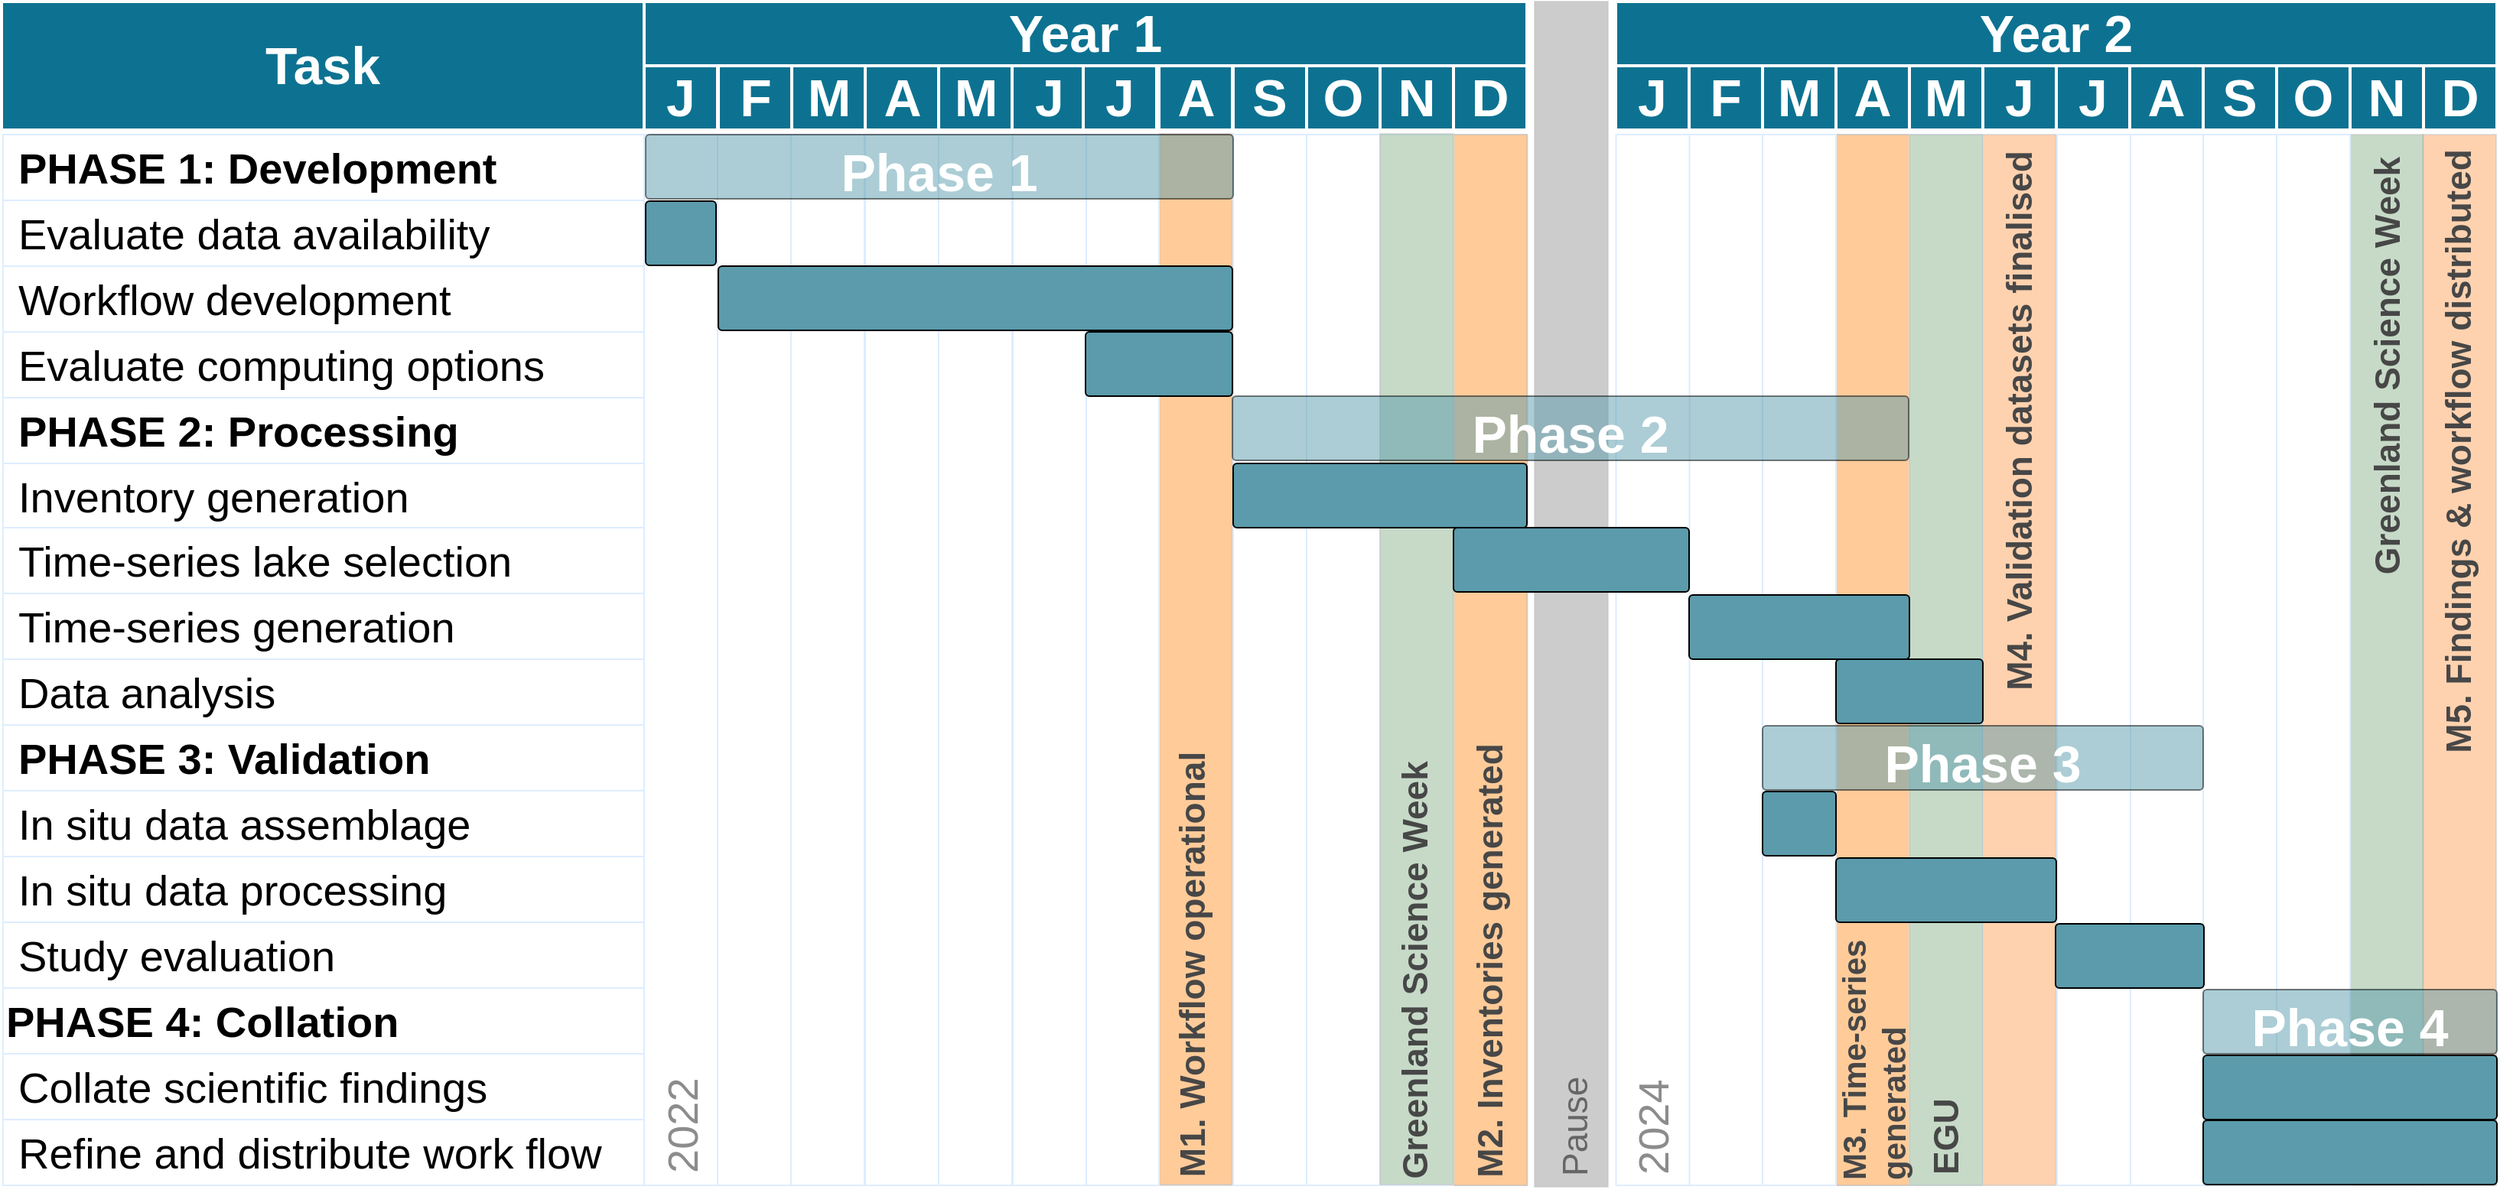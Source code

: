 <mxfile version="24.3.1" type="device">
  <diagram name="Page-1" id="8378b5f6-a2b2-b727-a746-972ab9d02e00">
    <mxGraphModel dx="2049" dy="1133" grid="1" gridSize="10" guides="1" tooltips="1" connect="0" arrows="1" fold="1" page="1" pageScale="1.5" pageWidth="1169" pageHeight="827" background="#ffffff" math="0" shadow="0">
      <root>
        <mxCell id="0" />
        <mxCell id="1" parent="0" />
        <mxCell id="5RoYwIT_8emyWj2siAY9-194" value="" style="strokeColor=#DEEDFF;fontSize=12;" parent="1" vertex="1">
          <mxGeometry x="571.5" y="207" width="48" height="687" as="geometry" />
        </mxCell>
        <mxCell id="GNEajvTOq9bi7MYiRDpv-379" value="" style="strokeColor=#C4C4C4;fontSize=13;opacity=50;fillColor=#FFE5A8;" parent="1" vertex="1">
          <mxGeometry x="763.5" y="207" width="48" height="687" as="geometry" />
        </mxCell>
        <mxCell id="_cVDmgIVHquPJ3H_KlW8-209" value="" style="strokeColor=#C4C4C4;fontSize=13;opacity=50;fillColor=#FFA561;" parent="1" vertex="1">
          <mxGeometry x="763.75" y="206.5" width="48" height="687" as="geometry" />
        </mxCell>
        <mxCell id="GXYKy_-wj0Ub3QC3Izqn-225" value="" style="strokeColor=#DEEDFF;fontSize=12;" parent="1" vertex="1">
          <mxGeometry x="1398.5" y="207" width="48" height="687" as="geometry" />
        </mxCell>
        <mxCell id="_cVDmgIVHquPJ3H_KlW8-205" value="" style="strokeColor=#C4C4C4;fontSize=13;opacity=50;fillColor=#FFA561;" parent="1" vertex="1">
          <mxGeometry x="1302" y="207" width="48" height="687" as="geometry" />
        </mxCell>
        <mxCell id="_cVDmgIVHquPJ3H_KlW8-204" value="" style="strokeColor=#C4C4C4;fontSize=13;opacity=50;fillColor=#FFE5A8;" parent="1" vertex="1">
          <mxGeometry x="1206" y="207" width="48" height="687" as="geometry" />
        </mxCell>
        <mxCell id="_cVDmgIVHquPJ3H_KlW8-203" value="" style="strokeColor=#C4C4C4;fontSize=13;opacity=50;fillColor=#FFA561;" parent="1" vertex="1">
          <mxGeometry x="1589.5" y="207" width="48" height="687" as="geometry" />
        </mxCell>
        <mxCell id="GXYKy_-wj0Ub3QC3Izqn-219" value="" style="strokeColor=#C4C4C4;fontSize=13;opacity=50;fillColor=#FFE5A8;" parent="1" vertex="1">
          <mxGeometry x="956" y="207" width="48" height="687" as="geometry" />
        </mxCell>
        <mxCell id="GXYKy_-wj0Ub3QC3Izqn-230" value="" style="strokeColor=#C4C4C4;fontSize=13;opacity=50;fillColor=#8DB590;" parent="1" vertex="1">
          <mxGeometry x="1542" y="207" width="48" height="687" as="geometry" />
        </mxCell>
        <mxCell id="_cVDmgIVHquPJ3H_KlW8-211" value="" style="strokeColor=#C4C4C4;fontSize=13;opacity=50;fillColor=#FFA561;" parent="1" vertex="1">
          <mxGeometry x="1206" y="207" width="48" height="687" as="geometry" />
        </mxCell>
        <mxCell id="_cVDmgIVHquPJ3H_KlW8-210" value="" style="strokeColor=#C4C4C4;fontSize=13;opacity=50;fillColor=#FFA561;" parent="1" vertex="1">
          <mxGeometry x="956.25" y="207" width="48" height="687" as="geometry" />
        </mxCell>
        <mxCell id="GXYKy_-wj0Ub3QC3Izqn-242" value="" style="strokeColor=#DEEDFF;fontSize=12;" parent="1" vertex="1">
          <mxGeometry x="860" y="207" width="48" height="687" as="geometry" />
        </mxCell>
        <mxCell id="GXYKy_-wj0Ub3QC3Izqn-220" value="" style="strokeColor=#DEEDFF;fontSize=12;" parent="1" vertex="1">
          <mxGeometry x="1110" y="207" width="48" height="687" as="geometry" />
        </mxCell>
        <mxCell id="GXYKy_-wj0Ub3QC3Izqn-221" value="" style="strokeColor=#DEEDFF;fontSize=12;" parent="1" vertex="1">
          <mxGeometry x="1158" y="207" width="48" height="687" as="geometry" />
        </mxCell>
        <mxCell id="GXYKy_-wj0Ub3QC3Izqn-223" value="" style="strokeColor=#DEEDFF;fontSize=12;" parent="1" vertex="1">
          <mxGeometry x="1254" y="207" width="48" height="687" as="geometry" />
        </mxCell>
        <mxCell id="GXYKy_-wj0Ub3QC3Izqn-226" value="" style="strokeColor=#DEEDFF;fontSize=12;" parent="1" vertex="1">
          <mxGeometry x="1446" y="207" width="48" height="687" as="geometry" />
        </mxCell>
        <mxCell id="GXYKy_-wj0Ub3QC3Izqn-227" value="" style="strokeColor=#DEEDFF;fontSize=12;" parent="1" vertex="1">
          <mxGeometry x="1494" y="207" width="48" height="687" as="geometry" />
        </mxCell>
        <mxCell id="64" value="PHASE 1: Development" style="align=left;strokeColor=#DEEDFF;fillColor=#ffffff;fontSize=28;fontStyle=1;whiteSpace=wrap;spacingLeft=8;" parent="1" vertex="1">
          <mxGeometry x="8" y="207" width="419" height="43" as="geometry" />
        </mxCell>
        <mxCell id="75" value="Workflow development" style="align=left;strokeColor=#DEEDFF;fontSize=28;fontStyle=0;whiteSpace=wrap;spacingLeft=8;" parent="1" vertex="1">
          <mxGeometry x="8" y="293" width="419" height="43" as="geometry" />
        </mxCell>
        <mxCell id="80" value="Evaluate computing options" style="align=left;strokeColor=#DEEDFF;fontSize=28;fontStyle=0;whiteSpace=wrap;spacingLeft=8;" parent="1" vertex="1">
          <mxGeometry x="8" y="336" width="419" height="43" as="geometry" />
        </mxCell>
        <mxCell id="90" value="PHASE 2: Processing" style="align=left;strokeColor=#DEEDFF;fontSize=28;fontStyle=1;whiteSpace=wrap;spacingLeft=8;" parent="1" vertex="1">
          <mxGeometry x="8" y="379" width="419" height="43" as="geometry" />
        </mxCell>
        <mxCell id="95" value="Inventory generation" style="align=left;strokeColor=#DEEDFF;fontSize=28;fontStyle=0;whiteSpace=wrap;spacingLeft=8;" parent="1" vertex="1">
          <mxGeometry x="8" y="422" width="419" height="43" as="geometry" />
        </mxCell>
        <mxCell id="100" value="Time-series lake selection" style="align=left;strokeColor=#DEEDFF;fontSize=28;fontStyle=0;whiteSpace=wrap;spacingLeft=8;" parent="1" vertex="1">
          <mxGeometry x="8" y="464" width="419" height="43" as="geometry" />
        </mxCell>
        <mxCell id="105" value="PHASE 3: Validation" style="align=left;strokeColor=#DEEDFF;fillColor=#ffffff;fontSize=28;fontStyle=1;whiteSpace=wrap;spacingLeft=8;" parent="1" vertex="1">
          <mxGeometry x="8" y="593" width="419" height="43" as="geometry" />
        </mxCell>
        <mxCell id="110" value="Time-series generation" style="align=left;strokeColor=#DEEDFF;fillColor=#ffffff;fontSize=28;fontStyle=0;whiteSpace=wrap;spacingLeft=8;" parent="1" vertex="1">
          <mxGeometry x="8" y="507" width="419" height="43" as="geometry" />
        </mxCell>
        <mxCell id="115" value="Data analysis" style="align=left;strokeColor=#DEEDFF;fontSize=28;fontStyle=0;whiteSpace=wrap;spacingLeft=8;" parent="1" vertex="1">
          <mxGeometry x="8" y="550" width="419" height="43" as="geometry" />
        </mxCell>
        <mxCell id="125" value="In situ data processing" style="align=left;strokeColor=#DEEDFF;fontSize=28;fontStyle=0;whiteSpace=wrap;spacingLeft=8;" parent="1" vertex="1">
          <mxGeometry x="8" y="679" width="419" height="43" as="geometry" />
        </mxCell>
        <mxCell id="130" value="PHASE 4: Collation" style="align=left;strokeColor=#DEEDFF;fontSize=28;fontStyle=1;whiteSpace=wrap;" parent="1" vertex="1">
          <mxGeometry x="8" y="765" width="419" height="43" as="geometry" />
        </mxCell>
        <mxCell id="135" value="Refine and distribute work flow" style="align=left;strokeColor=#DEEDFF;fillColor=#FFFFFF;fontSize=28;fontStyle=0;whiteSpace=wrap;spacingLeft=8;" parent="1" vertex="1">
          <mxGeometry x="8" y="851" width="419" height="43" as="geometry" />
        </mxCell>
        <mxCell id="140" value="Collate scientific findings" style="align=left;strokeColor=#DEEDFF;fillColor=#ffffff;fontSize=28;fontStyle=0;whiteSpace=wrap;spacingLeft=8;" parent="1" vertex="1">
          <mxGeometry x="8" y="808" width="419" height="43" as="geometry" />
        </mxCell>
        <mxCell id="194" value="" style="strokeColor=#DEEDFF;fontSize=12;" parent="1" vertex="1">
          <mxGeometry x="475" y="207" width="48" height="687" as="geometry" />
        </mxCell>
        <mxCell id="2" value="Task" style="strokeColor=#FFFFFF;strokeWidth=2;fontColor=#FFFFFF;fontStyle=1;fontSize=34;verticalAlign=middle;whiteSpace=wrap;fillColor=#0D7291;" parent="1" vertex="1">
          <mxGeometry x="7" y="120" width="420" height="84" as="geometry" />
        </mxCell>
        <mxCell id="4" value="Year 1" style="strokeColor=#FFFFFF;strokeWidth=2;fontColor=#FFFFFF;fontStyle=1;fontSize=34;whiteSpace=wrap;fillColor=#0D7291;" parent="1" vertex="1">
          <mxGeometry x="427" y="120" width="577" height="42" as="geometry" />
        </mxCell>
        <mxCell id="2Dys2IjP-u4sy-rtMjik-370" value="J" style="strokeColor=#FFFFFF;strokeWidth=2;fontColor=#FFFFFF;fontStyle=1;fontSize=34;whiteSpace=wrap;fillColor=#0D7291;" parent="1" vertex="1">
          <mxGeometry x="427" y="162" width="48" height="42" as="geometry" />
        </mxCell>
        <mxCell id="bz6zpef0uDMJczt5oI5v-361" value="Evaluate data availability" style="align=left;strokeColor=#DEEDFF;fontSize=28;fontStyle=0;whiteSpace=wrap;spacingLeft=8;" parent="1" vertex="1">
          <mxGeometry x="8" y="250" width="419" height="43" as="geometry" />
        </mxCell>
        <mxCell id="GNEajvTOq9bi7MYiRDpv-356" value="" style="strokeColor=#DEEDFF;fontSize=12;" parent="1" vertex="1">
          <mxGeometry x="715.5" y="207" width="48" height="687" as="geometry" />
        </mxCell>
        <mxCell id="GNEajvTOq9bi7MYiRDpv-358" value="" style="strokeColor=#DEEDFF;fontSize=12;" parent="1" vertex="1">
          <mxGeometry x="619.5" y="207" width="48" height="687" as="geometry" />
        </mxCell>
        <mxCell id="GNEajvTOq9bi7MYiRDpv-359" value="" style="strokeColor=#DEEDFF;fontSize=12;" parent="1" vertex="1">
          <mxGeometry x="523" y="207" width="48" height="687" as="geometry" />
        </mxCell>
        <mxCell id="GNEajvTOq9bi7MYiRDpv-360" value="" style="strokeColor=#DEEDFF;fontSize=12;" parent="1" vertex="1">
          <mxGeometry x="668" y="207" width="48" height="687" as="geometry" />
        </mxCell>
        <mxCell id="GNEajvTOq9bi7MYiRDpv-362" value="" style="strokeColor=#DEEDFF;fontSize=12;" parent="1" vertex="1">
          <mxGeometry x="427" y="207" width="48" height="687" as="geometry" />
        </mxCell>
        <mxCell id="GNEajvTOq9bi7MYiRDpv-364" value="" style="strokeColor=#DEEDFF;fontSize=12;" parent="1" vertex="1">
          <mxGeometry x="908" y="207" width="48" height="687" as="geometry" />
        </mxCell>
        <mxCell id="GNEajvTOq9bi7MYiRDpv-365" value="" style="strokeColor=#DEEDFF;fontSize=12;" parent="1" vertex="1">
          <mxGeometry x="812" y="207" width="48" height="687" as="geometry" />
        </mxCell>
        <mxCell id="GNEajvTOq9bi7MYiRDpv-384" value="M2. Inventories generated" style="text;html=1;strokeColor=none;fillColor=none;align=center;verticalAlign=middle;whiteSpace=wrap;rounded=0;glass=0;comic=0;fontSize=23;horizontal=0;fontStyle=1;fontColor=#474747;" parent="1" vertex="1">
          <mxGeometry x="960" y="600" width="40" height="294" as="geometry" />
        </mxCell>
        <mxCell id="GNEajvTOq9bi7MYiRDpv-386" value="Greenland Science Week" style="text;html=1;strokeColor=none;fillColor=none;align=center;verticalAlign=middle;whiteSpace=wrap;rounded=0;glass=0;comic=0;fontSize=23;horizontal=0;fontStyle=1;fontColor=#474747;" parent="1" vertex="1">
          <mxGeometry x="1546" y="207" width="40" height="303" as="geometry" />
        </mxCell>
        <mxCell id="GNEajvTOq9bi7MYiRDpv-389" value="Phase 1" style="shape=mxgraph.flowchart.process;strokeColor=#000000;strokeWidth=1;fontSize=34;fontColor=#ffffff;fontStyle=1;opacity=50;fillColor=#5B9BAB;" parent="1" vertex="1">
          <mxGeometry x="428" y="207" width="384" height="42" as="geometry" />
        </mxCell>
        <mxCell id="GNEajvTOq9bi7MYiRDpv-390" value="" style="shape=mxgraph.flowchart.process;strokeColor=#000000;strokeWidth=1;gradientColor=none;fillColor=#5B9BAB;" parent="1" vertex="1">
          <mxGeometry x="428" y="250.5" width="46" height="42" as="geometry" />
        </mxCell>
        <mxCell id="GNEajvTOq9bi7MYiRDpv-391" value="" style="shape=mxgraph.flowchart.process;strokeColor=#000000;strokeWidth=1;gradientColor=none;fillColor=#5B9BAB;" parent="1" vertex="1">
          <mxGeometry x="475.5" y="293" width="336" height="42" as="geometry" />
        </mxCell>
        <mxCell id="GNEajvTOq9bi7MYiRDpv-392" value="" style="shape=mxgraph.flowchart.process;strokeColor=#000000;strokeWidth=1;gradientColor=none;fillColor=#5B9BAB;" parent="1" vertex="1">
          <mxGeometry x="715.5" y="336" width="96" height="42" as="geometry" />
        </mxCell>
        <mxCell id="GNEajvTOq9bi7MYiRDpv-399" value="" style="shape=mxgraph.flowchart.process;strokeColor=#000000;strokeWidth=1;gradientColor=none;fillColor=#5B9BAB;" parent="1" vertex="1">
          <mxGeometry x="1158" y="636.5" width="48" height="42" as="geometry" />
        </mxCell>
        <mxCell id="GNEajvTOq9bi7MYiRDpv-405" value="" style="shape=mxgraph.flowchart.process;strokeColor=#000000;strokeWidth=1;gradientColor=none;fillColor=#5B9BAB;" parent="1" vertex="1">
          <mxGeometry x="1446" y="809" width="192" height="42" as="geometry" />
        </mxCell>
        <mxCell id="GNEajvTOq9bi7MYiRDpv-406" value="" style="shape=mxgraph.flowchart.process;strokeColor=#000000;strokeWidth=1;gradientColor=none;fillColor=#5B9BAB;" parent="1" vertex="1">
          <mxGeometry x="1446" y="851.5" width="192" height="42" as="geometry" />
        </mxCell>
        <mxCell id="GXYKy_-wj0Ub3QC3Izqn-195" value="F" style="strokeColor=#FFFFFF;strokeWidth=2;fontColor=#FFFFFF;fontStyle=1;fontSize=34;whiteSpace=wrap;fillColor=#0D7291;" parent="1" vertex="1">
          <mxGeometry x="475.5" y="162" width="48" height="42" as="geometry" />
        </mxCell>
        <mxCell id="GXYKy_-wj0Ub3QC3Izqn-196" value="M" style="strokeColor=#FFFFFF;strokeWidth=2;fontColor=#FFFFFF;fontStyle=1;fontSize=34;whiteSpace=wrap;fillColor=#0D7291;" parent="1" vertex="1">
          <mxGeometry x="523.5" y="162" width="48" height="42" as="geometry" />
        </mxCell>
        <mxCell id="GXYKy_-wj0Ub3QC3Izqn-197" value="A" style="strokeColor=#FFFFFF;strokeWidth=2;fontColor=#FFFFFF;fontStyle=1;fontSize=34;whiteSpace=wrap;fillColor=#0D7291;" parent="1" vertex="1">
          <mxGeometry x="571.5" y="162" width="48" height="42" as="geometry" />
        </mxCell>
        <mxCell id="GXYKy_-wj0Ub3QC3Izqn-198" value="M" style="strokeColor=#FFFFFF;strokeWidth=2;fontColor=#FFFFFF;fontStyle=1;fontSize=34;whiteSpace=wrap;fillColor=#0D7291;" parent="1" vertex="1">
          <mxGeometry x="619.5" y="162" width="48" height="42" as="geometry" />
        </mxCell>
        <mxCell id="GXYKy_-wj0Ub3QC3Izqn-199" value="J" style="strokeColor=#FFFFFF;strokeWidth=2;fontColor=#FFFFFF;fontStyle=1;fontSize=34;whiteSpace=wrap;fillColor=#0D7291;" parent="1" vertex="1">
          <mxGeometry x="667.5" y="162" width="48" height="42" as="geometry" />
        </mxCell>
        <mxCell id="GXYKy_-wj0Ub3QC3Izqn-200" value="J" style="strokeColor=#FFFFFF;strokeWidth=2;fontColor=#FFFFFF;fontStyle=1;fontSize=34;whiteSpace=wrap;fillColor=#0D7291;" parent="1" vertex="1">
          <mxGeometry x="714" y="162" width="48" height="42" as="geometry" />
        </mxCell>
        <mxCell id="GXYKy_-wj0Ub3QC3Izqn-201" value="A" style="strokeColor=#FFFFFF;strokeWidth=2;fontColor=#FFFFFF;fontStyle=1;fontSize=34;whiteSpace=wrap;fillColor=#0D7291;" parent="1" vertex="1">
          <mxGeometry x="763.5" y="162" width="48" height="42" as="geometry" />
        </mxCell>
        <mxCell id="GXYKy_-wj0Ub3QC3Izqn-202" value="S" style="strokeColor=#FFFFFF;strokeWidth=2;fontColor=#FFFFFF;fontStyle=1;fontSize=34;whiteSpace=wrap;fillColor=#0D7291;" parent="1" vertex="1">
          <mxGeometry x="812" y="162" width="48" height="42" as="geometry" />
        </mxCell>
        <mxCell id="GXYKy_-wj0Ub3QC3Izqn-203" value="O" style="strokeColor=#FFFFFF;strokeWidth=2;fontColor=#FFFFFF;fontStyle=1;fontSize=34;whiteSpace=wrap;fillColor=#0D7291;" parent="1" vertex="1">
          <mxGeometry x="860" y="162" width="48" height="42" as="geometry" />
        </mxCell>
        <mxCell id="GXYKy_-wj0Ub3QC3Izqn-204" value="N" style="strokeColor=#FFFFFF;strokeWidth=2;fontColor=#FFFFFF;fontStyle=1;fontSize=34;whiteSpace=wrap;fillColor=#0D7291;" parent="1" vertex="1">
          <mxGeometry x="908" y="162" width="48" height="42" as="geometry" />
        </mxCell>
        <mxCell id="GXYKy_-wj0Ub3QC3Izqn-205" value="D" style="strokeColor=#FFFFFF;strokeWidth=2;fontColor=#FFFFFF;fontStyle=1;fontSize=34;whiteSpace=wrap;fillColor=#0D7291;" parent="1" vertex="1">
          <mxGeometry x="956" y="162" width="48" height="42" as="geometry" />
        </mxCell>
        <mxCell id="GXYKy_-wj0Ub3QC3Izqn-206" value="Year 2" style="strokeColor=#FFFFFF;strokeWidth=2;fontColor=#FFFFFF;fontStyle=1;fontSize=34;whiteSpace=wrap;fillColor=#0D7291;" parent="1" vertex="1">
          <mxGeometry x="1062" y="120" width="576" height="42" as="geometry" />
        </mxCell>
        <mxCell id="GXYKy_-wj0Ub3QC3Izqn-207" value="J" style="strokeColor=#FFFFFF;strokeWidth=2;fontColor=#FFFFFF;fontStyle=1;fontSize=34;whiteSpace=wrap;fillColor=#0D7291;" parent="1" vertex="1">
          <mxGeometry x="1062" y="162" width="48" height="42" as="geometry" />
        </mxCell>
        <mxCell id="GXYKy_-wj0Ub3QC3Izqn-208" value="F" style="strokeColor=#FFFFFF;strokeWidth=2;fontColor=#FFFFFF;fontStyle=1;fontSize=34;whiteSpace=wrap;fillColor=#0D7291;" parent="1" vertex="1">
          <mxGeometry x="1110" y="162" width="48" height="42" as="geometry" />
        </mxCell>
        <mxCell id="GXYKy_-wj0Ub3QC3Izqn-209" value="M" style="strokeColor=#FFFFFF;strokeWidth=2;fontColor=#FFFFFF;fontStyle=1;fontSize=34;whiteSpace=wrap;fillColor=#0D7291;" parent="1" vertex="1">
          <mxGeometry x="1158" y="162" width="48" height="42" as="geometry" />
        </mxCell>
        <mxCell id="GXYKy_-wj0Ub3QC3Izqn-210" value="A" style="strokeColor=#FFFFFF;strokeWidth=2;fontColor=#FFFFFF;fontStyle=1;fontSize=34;whiteSpace=wrap;fillColor=#0D7291;" parent="1" vertex="1">
          <mxGeometry x="1206" y="162" width="48" height="42" as="geometry" />
        </mxCell>
        <mxCell id="GXYKy_-wj0Ub3QC3Izqn-211" value="M" style="strokeColor=#FFFFFF;strokeWidth=2;fontColor=#FFFFFF;fontStyle=1;fontSize=34;whiteSpace=wrap;fillColor=#0D7291;" parent="1" vertex="1">
          <mxGeometry x="1254" y="162" width="48" height="42" as="geometry" />
        </mxCell>
        <mxCell id="GXYKy_-wj0Ub3QC3Izqn-212" value="J" style="strokeColor=#FFFFFF;strokeWidth=2;fontColor=#FFFFFF;fontStyle=1;fontSize=34;whiteSpace=wrap;fillColor=#0D7291;" parent="1" vertex="1">
          <mxGeometry x="1302" y="162" width="48" height="42" as="geometry" />
        </mxCell>
        <mxCell id="GXYKy_-wj0Ub3QC3Izqn-213" value="J" style="strokeColor=#FFFFFF;strokeWidth=2;fontColor=#FFFFFF;fontStyle=1;fontSize=34;whiteSpace=wrap;fillColor=#0D7291;" parent="1" vertex="1">
          <mxGeometry x="1350" y="162" width="48" height="42" as="geometry" />
        </mxCell>
        <mxCell id="GXYKy_-wj0Ub3QC3Izqn-214" value="A" style="strokeColor=#FFFFFF;strokeWidth=2;fontColor=#FFFFFF;fontStyle=1;fontSize=34;whiteSpace=wrap;fillColor=#0D7291;" parent="1" vertex="1">
          <mxGeometry x="1398" y="162" width="48" height="42" as="geometry" />
        </mxCell>
        <mxCell id="GXYKy_-wj0Ub3QC3Izqn-215" value="S" style="strokeColor=#FFFFFF;strokeWidth=2;fontColor=#FFFFFF;fontStyle=1;fontSize=34;whiteSpace=wrap;fillColor=#0D7291;" parent="1" vertex="1">
          <mxGeometry x="1446" y="162" width="48" height="42" as="geometry" />
        </mxCell>
        <mxCell id="GXYKy_-wj0Ub3QC3Izqn-216" value="O" style="strokeColor=#FFFFFF;strokeWidth=2;fontColor=#FFFFFF;fontStyle=1;fontSize=34;whiteSpace=wrap;fillColor=#0D7291;" parent="1" vertex="1">
          <mxGeometry x="1494" y="162" width="48" height="42" as="geometry" />
        </mxCell>
        <mxCell id="GXYKy_-wj0Ub3QC3Izqn-217" value="N" style="strokeColor=#FFFFFF;strokeWidth=2;fontColor=#FFFFFF;fontStyle=1;fontSize=34;whiteSpace=wrap;fillColor=#0D7291;" parent="1" vertex="1">
          <mxGeometry x="1542" y="162" width="48" height="42" as="geometry" />
        </mxCell>
        <mxCell id="GXYKy_-wj0Ub3QC3Izqn-218" value="D" style="strokeColor=#FFFFFF;strokeWidth=2;fontColor=#FFFFFF;fontStyle=1;fontSize=34;whiteSpace=wrap;fillColor=#0D7291;" parent="1" vertex="1">
          <mxGeometry x="1590" y="162" width="48" height="42" as="geometry" />
        </mxCell>
        <mxCell id="92RR7K1uyBMcech_KwTk-197" value="" style="strokeColor=#DEEDFF;fontSize=12;" parent="1" vertex="1">
          <mxGeometry x="1062.25" y="207" width="48" height="687" as="geometry" />
        </mxCell>
        <mxCell id="GXYKy_-wj0Ub3QC3Izqn-231" value="In situ data assemblage" style="align=left;strokeColor=#DEEDFF;fontSize=28;fontStyle=0;whiteSpace=wrap;spacingLeft=8;" parent="1" vertex="1">
          <mxGeometry x="8" y="636" width="419" height="43" as="geometry" />
        </mxCell>
        <mxCell id="GXYKy_-wj0Ub3QC3Izqn-232" value="Study evaluation" style="align=left;strokeColor=#DEEDFF;fontSize=28;fontStyle=0;whiteSpace=wrap;spacingLeft=8;" parent="1" vertex="1">
          <mxGeometry x="8" y="722" width="419" height="43" as="geometry" />
        </mxCell>
        <mxCell id="GXYKy_-wj0Ub3QC3Izqn-238" value="M1. Workflow operational" style="text;html=1;strokeColor=none;fillColor=none;align=center;verticalAlign=middle;whiteSpace=wrap;rounded=0;glass=0;comic=0;fontSize=23;horizontal=0;fontStyle=1;fontColor=#474747;" parent="1" vertex="1">
          <mxGeometry x="765.5" y="608" width="40" height="284" as="geometry" />
        </mxCell>
        <mxCell id="_cVDmgIVHquPJ3H_KlW8-200" value="M4. Validation datasets finalised" style="text;html=1;strokeColor=none;fillColor=none;align=center;verticalAlign=middle;whiteSpace=wrap;rounded=0;glass=0;comic=0;fontSize=23;horizontal=0;fontStyle=1;fontColor=#474747;" parent="1" vertex="1">
          <mxGeometry x="1306" y="208" width="40" height="372" as="geometry" />
        </mxCell>
        <mxCell id="_cVDmgIVHquPJ3H_KlW8-201" value="M5. Findings &amp;amp; workflow distributed" style="text;html=1;strokeColor=none;fillColor=none;align=center;verticalAlign=middle;whiteSpace=wrap;rounded=0;glass=0;comic=0;fontSize=23;horizontal=0;fontStyle=1;fontColor=#474747;" parent="1" vertex="1">
          <mxGeometry x="1593" y="208" width="40" height="412" as="geometry" />
        </mxCell>
        <mxCell id="92RR7K1uyBMcech_KwTk-195" value="2022" style="text;html=1;strokeColor=none;fillColor=none;align=left;verticalAlign=middle;whiteSpace=wrap;rounded=0;glass=0;comic=0;fontSize=28;horizontal=0;fontStyle=0;fontColor=#8C8C8C;" parent="1" vertex="1">
          <mxGeometry x="428" y="211.5" width="48" height="676.5" as="geometry" />
        </mxCell>
        <mxCell id="92RR7K1uyBMcech_KwTk-196" value="2024" style="text;html=1;strokeColor=none;fillColor=none;align=left;verticalAlign=middle;whiteSpace=wrap;rounded=0;glass=0;comic=0;fontSize=28;horizontal=0;fontStyle=0;fontColor=#8C8C8C;" parent="1" vertex="1">
          <mxGeometry x="1062.25" y="790" width="48" height="98.75" as="geometry" />
        </mxCell>
        <mxCell id="_cVDmgIVHquPJ3H_KlW8-207" value="" style="strokeColor=#C4C4C4;fontSize=13;opacity=50;fillColor=#8DB590;" parent="1" vertex="1">
          <mxGeometry x="908" y="206.5" width="48" height="687" as="geometry" />
        </mxCell>
        <mxCell id="92RR7K1uyBMcech_KwTk-198" value="" style="strokeColor=#DEEDFF;fontSize=12;" parent="1" vertex="1">
          <mxGeometry x="1350.5" y="207" width="48" height="687" as="geometry" />
        </mxCell>
        <mxCell id="92RR7K1uyBMcech_KwTk-199" value="" style="strokeColor=#C4C4C4;fontSize=13;opacity=50;fillColor=#8DB590;" parent="1" vertex="1">
          <mxGeometry x="1254" y="207" width="48" height="687" as="geometry" />
        </mxCell>
        <mxCell id="GNEajvTOq9bi7MYiRDpv-385" value="Greenland Science Week&amp;nbsp;" style="text;html=1;strokeColor=none;fillColor=none;align=center;verticalAlign=middle;whiteSpace=wrap;rounded=0;glass=0;comic=0;fontSize=23;horizontal=0;fontStyle=1;fontColor=#474747;" parent="1" vertex="1">
          <mxGeometry x="911" y="602" width="40" height="296" as="geometry" />
        </mxCell>
        <mxCell id="92RR7K1uyBMcech_KwTk-200" value="EGU" style="text;html=1;strokeColor=none;fillColor=none;align=left;verticalAlign=middle;whiteSpace=wrap;rounded=0;glass=0;comic=0;fontSize=23;horizontal=0;fontStyle=1;fontColor=#474747;" parent="1" vertex="1">
          <mxGeometry x="1258" y="593" width="40" height="296" as="geometry" />
        </mxCell>
        <mxCell id="_cVDmgIVHquPJ3H_KlW8-199" value="M3. Time-series generated" style="text;html=1;strokeColor=none;fillColor=none;align=left;verticalAlign=middle;whiteSpace=wrap;rounded=0;glass=0;comic=0;fontSize=21;horizontal=0;fontStyle=1;fontColor=#474747;" parent="1" vertex="1">
          <mxGeometry x="1210" y="696.5" width="40" height="196" as="geometry" />
        </mxCell>
        <mxCell id="GNEajvTOq9bi7MYiRDpv-397" value="Phase 3" style="shape=mxgraph.flowchart.process;strokeColor=#000000;strokeWidth=1;fontSize=34;fontColor=#ffffff;fontStyle=1;opacity=50;fillColor=#5B9BAB;" parent="1" vertex="1">
          <mxGeometry x="1158" y="593.5" width="288" height="42" as="geometry" />
        </mxCell>
        <mxCell id="GXYKy_-wj0Ub3QC3Izqn-239" value="" style="shape=mxgraph.flowchart.process;strokeColor=#000000;strokeWidth=1;gradientColor=none;fillColor=#5B9BAB;" parent="1" vertex="1">
          <mxGeometry x="1206" y="680" width="144" height="42" as="geometry" />
        </mxCell>
        <mxCell id="GNEajvTOq9bi7MYiRDpv-400" value="" style="shape=mxgraph.flowchart.process;strokeColor=#000000;strokeWidth=1;gradientColor=none;fillColor=#5B9BAB;" parent="1" vertex="1">
          <mxGeometry x="1349.5" y="723" width="97" height="42" as="geometry" />
        </mxCell>
        <mxCell id="_cVDmgIVHquPJ3H_KlW8-198" value="" style="shape=mxgraph.flowchart.process;strokeColor=#000000;strokeWidth=1;gradientColor=none;fillColor=#5B9BAB;" parent="1" vertex="1">
          <mxGeometry x="1206" y="550" width="96" height="42" as="geometry" />
        </mxCell>
        <mxCell id="GNEajvTOq9bi7MYiRDpv-398" value="" style="shape=mxgraph.flowchart.process;strokeColor=#000000;strokeWidth=1;gradientColor=none;fillColor=#5B9BAB;" parent="1" vertex="1">
          <mxGeometry x="1110" y="508" width="144" height="42" as="geometry" />
        </mxCell>
        <mxCell id="GNEajvTOq9bi7MYiRDpv-395" value="" style="shape=mxgraph.flowchart.process;strokeColor=#000000;strokeWidth=1;gradientColor=none;fillColor=#5B9BAB;" parent="1" vertex="1">
          <mxGeometry x="812" y="422" width="192" height="42" as="geometry" />
        </mxCell>
        <mxCell id="GNEajvTOq9bi7MYiRDpv-401" value="Phase 4" style="shape=mxgraph.flowchart.process;strokeColor=#000000;strokeWidth=1;fontSize=34;fontColor=#ffffff;fontStyle=1;opacity=50;fillColor=#5B9BAB;" parent="1" vertex="1">
          <mxGeometry x="1446" y="766" width="192" height="42" as="geometry" />
        </mxCell>
        <mxCell id="Dv5KBC8_AxmrLync29Il-195" value="Pause" style="strokeColor=#C4C4C4;fontSize=23;opacity=50;fillColor=#999999;horizontal=0;align=left;spacingLeft=5;fontStyle=0;fontColor=#666666;" vertex="1" parent="1">
          <mxGeometry x="1009" y="120" width="48" height="775" as="geometry" />
        </mxCell>
        <mxCell id="GNEajvTOq9bi7MYiRDpv-393" value="Phase 2" style="shape=mxgraph.flowchart.process;strokeColor=#000000;strokeWidth=1;fontSize=34;fontColor=#ffffff;fontStyle=1;opacity=50;fillColor=#5B9BAB;" parent="1" vertex="1">
          <mxGeometry x="811.5" y="378" width="442" height="42" as="geometry" />
        </mxCell>
        <mxCell id="GNEajvTOq9bi7MYiRDpv-396" value="" style="shape=mxgraph.flowchart.process;strokeColor=#000000;strokeWidth=1;gradientColor=none;fillColor=#5B9BAB;" parent="1" vertex="1">
          <mxGeometry x="956" y="464" width="154" height="42" as="geometry" />
        </mxCell>
      </root>
    </mxGraphModel>
  </diagram>
</mxfile>

